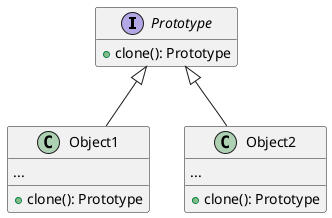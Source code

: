 @startuml
interface Prototype {
    +clone(): Prototype
}

class Object1 {
    {field} ...
    +clone(): Prototype
}

class Object2 {
    {field} ...
    +clone(): Prototype
}

Object1 -u-|> Prototype
Object2 -u-|> Prototype

hide empty fields
@enduml
